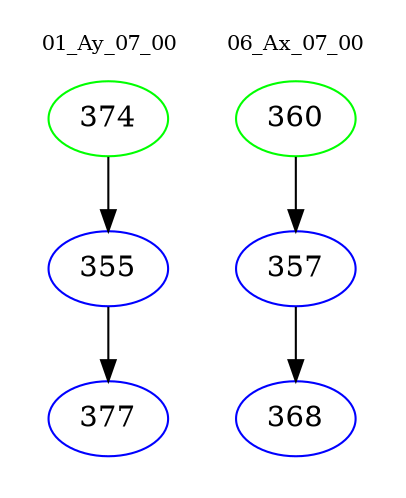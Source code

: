 digraph{
subgraph cluster_0 {
color = white
label = "01_Ay_07_00";
fontsize=10;
T0_374 [label="374", color="green"]
T0_374 -> T0_355 [color="black"]
T0_355 [label="355", color="blue"]
T0_355 -> T0_377 [color="black"]
T0_377 [label="377", color="blue"]
}
subgraph cluster_1 {
color = white
label = "06_Ax_07_00";
fontsize=10;
T1_360 [label="360", color="green"]
T1_360 -> T1_357 [color="black"]
T1_357 [label="357", color="blue"]
T1_357 -> T1_368 [color="black"]
T1_368 [label="368", color="blue"]
}
}
